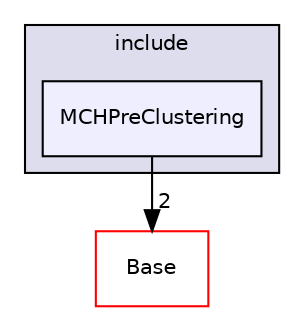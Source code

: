 digraph "/home/travis/build/AliceO2Group/AliceO2/Detectors/MUON/MCH/PreClustering/include/MCHPreClustering" {
  bgcolor=transparent;
  compound=true
  node [ fontsize="10", fontname="Helvetica"];
  edge [ labelfontsize="10", labelfontname="Helvetica"];
  subgraph clusterdir_51c9f1ab42d905cb59d3f62357040d76 {
    graph [ bgcolor="#ddddee", pencolor="black", label="include" fontname="Helvetica", fontsize="10", URL="dir_51c9f1ab42d905cb59d3f62357040d76.html"]
  dir_7d5ef852dc4619260c20f0f9d7e5f75f [shape=box, label="MCHPreClustering", style="filled", fillcolor="#eeeeff", pencolor="black", URL="dir_7d5ef852dc4619260c20f0f9d7e5f75f.html"];
  }
  dir_1155c84989a046e7de4bf0156dc4b34c [shape=box label="Base" color="red" URL="dir_1155c84989a046e7de4bf0156dc4b34c.html"];
  dir_7d5ef852dc4619260c20f0f9d7e5f75f->dir_1155c84989a046e7de4bf0156dc4b34c [headlabel="2", labeldistance=1.5 headhref="dir_000516_000129.html"];
}
